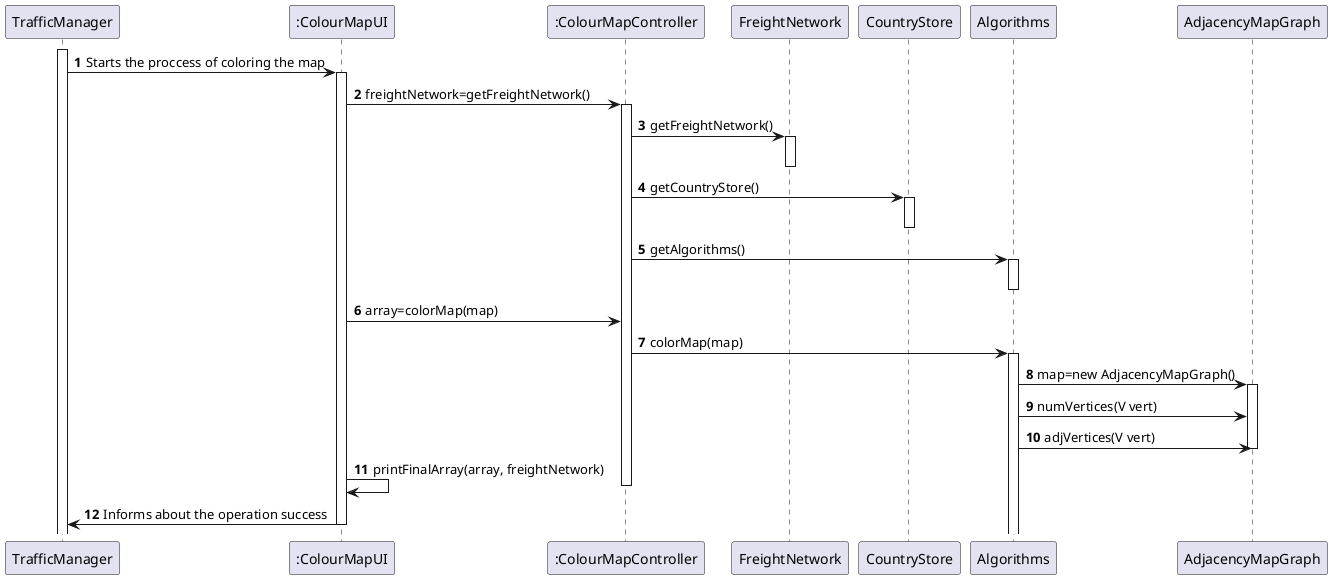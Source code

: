 @startuml

autonumber

activate TrafficManager

TrafficManager -> ":ColourMapUI" : Starts the proccess of coloring the map

activate ":ColourMapUI"

":ColourMapUI" -> ":ColourMapController" : freightNetwork=getFreightNetwork()

activate ":ColourMapController"

":ColourMapController" -> FreightNetwork : getFreightNetwork()

activate FreightNetwork

deactivate FreightNetwork

":ColourMapController" -> CountryStore : getCountryStore()

activate CountryStore

deactivate CountryStore

":ColourMapController" -> Algorithms : getAlgorithms()

activate Algorithms

deactivate Algorithms

":ColourMapUI" -> ":ColourMapController" : array=colorMap(map)

":ColourMapController" -> Algorithms : colorMap(map)

activate Algorithms

Algorithms -> AdjacencyMapGraph : map=new AdjacencyMapGraph()

activate AdjacencyMapGraph

Algorithms -> AdjacencyMapGraph : numVertices(V vert)

Algorithms -> AdjacencyMapGraph : adjVertices(V vert)

deactivate AdjacencyMapGraph

":ColourMapUI" -> ":ColourMapUI" : printFinalArray(array, freightNetwork)

deactivate ":ColourMapController"

":ColourMapUI" -> TrafficManager : Informs about the operation success

deactivate ":ColourMapUI"

@enduml